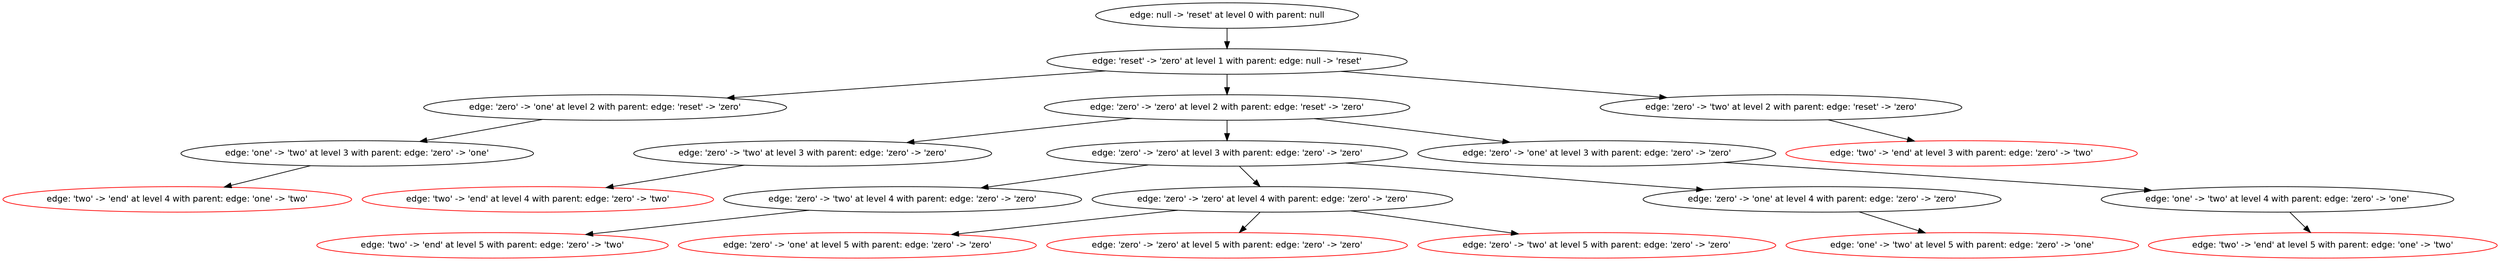 digraph model {
  graph [ rankdir = "TB", ranksep="0.4", nodesep="0.2" ];
  node [ fontname = "Helvetica", fontsize="12.0", margin="0.07" ];
  edge [ fontname = "Helvetica", fontsize="12.0", margin="0.05" ];
  {
    node []
     "10" [label= "edge: 'zero' -> 'two' at level 4 with parent: edge: 'zero' -> 'zero'"]
     "11" [label= "edge: 'two' -> 'end' at level 5 with parent: edge: 'zero' -> 'two'" color = "red"]
     "4" [label= "edge: 'zero' -> 'zero' at level 4 with parent: edge: 'zero' -> 'zero'"]
     "14" [label= "edge: 'two' -> 'end' at level 5 with parent: edge: 'one' -> 'two'" color = "red"]
     "18" [label= "edge: 'one' -> 'two' at level 3 with parent: edge: 'zero' -> 'one'"]
     "6" [label= "edge: 'zero' -> 'one' at level 5 with parent: edge: 'zero' -> 'zero'" color = "red"]
     "5" [label= "edge: 'zero' -> 'zero' at level 5 with parent: edge: 'zero' -> 'zero'" color = "red"]
     "19" [label= "edge: 'two' -> 'end' at level 4 with parent: edge: 'one' -> 'two'" color = "red"]
     "1" [label= "edge: 'reset' -> 'zero' at level 1 with parent: edge: null -> 'reset'"]
     "0" [label= "edge: null -> 'reset' at level 0 with parent: null"]
     "7" [label= "edge: 'zero' -> 'two' at level 5 with parent: edge: 'zero' -> 'zero'" color = "red"]
     "16" [label= "edge: 'two' -> 'end' at level 4 with parent: edge: 'zero' -> 'two'" color = "red"]
     "13" [label= "edge: 'one' -> 'two' at level 4 with parent: edge: 'zero' -> 'one'"]
     "8" [label= "edge: 'zero' -> 'one' at level 4 with parent: edge: 'zero' -> 'zero'"]
     "15" [label= "edge: 'zero' -> 'two' at level 3 with parent: edge: 'zero' -> 'zero'"]
     "17" [label= "edge: 'zero' -> 'one' at level 2 with parent: edge: 'reset' -> 'zero'"]
     "2" [label= "edge: 'zero' -> 'zero' at level 2 with parent: edge: 'reset' -> 'zero'"]
     "3" [label= "edge: 'zero' -> 'zero' at level 3 with parent: edge: 'zero' -> 'zero'"]
     "9" [label= "edge: 'one' -> 'two' at level 5 with parent: edge: 'zero' -> 'one'" color = "red"]
     "21" [label= "edge: 'two' -> 'end' at level 3 with parent: edge: 'zero' -> 'two'" color = "red"]
     "12" [label= "edge: 'zero' -> 'one' at level 3 with parent: edge: 'zero' -> 'zero'"]
     "20" [label= "edge: 'zero' -> 'two' at level 2 with parent: edge: 'reset' -> 'zero'"]
  }

  "10" -> "11";
  "4" -> "5";
  "4" -> "6";
  "4" -> "7";
  "18" -> "19";
  "1" -> "2";
  "1" -> "17";
  "1" -> "20";
  "0" -> "1";
  "13" -> "14";
  "8" -> "9";
  "15" -> "16";
  "17" -> "18";
  "2" -> "3";
  "2" -> "12";
  "2" -> "15";
  "3" -> "4";
  "3" -> "8";
  "3" -> "10";
  "12" -> "13";
  "20" -> "21";
}
